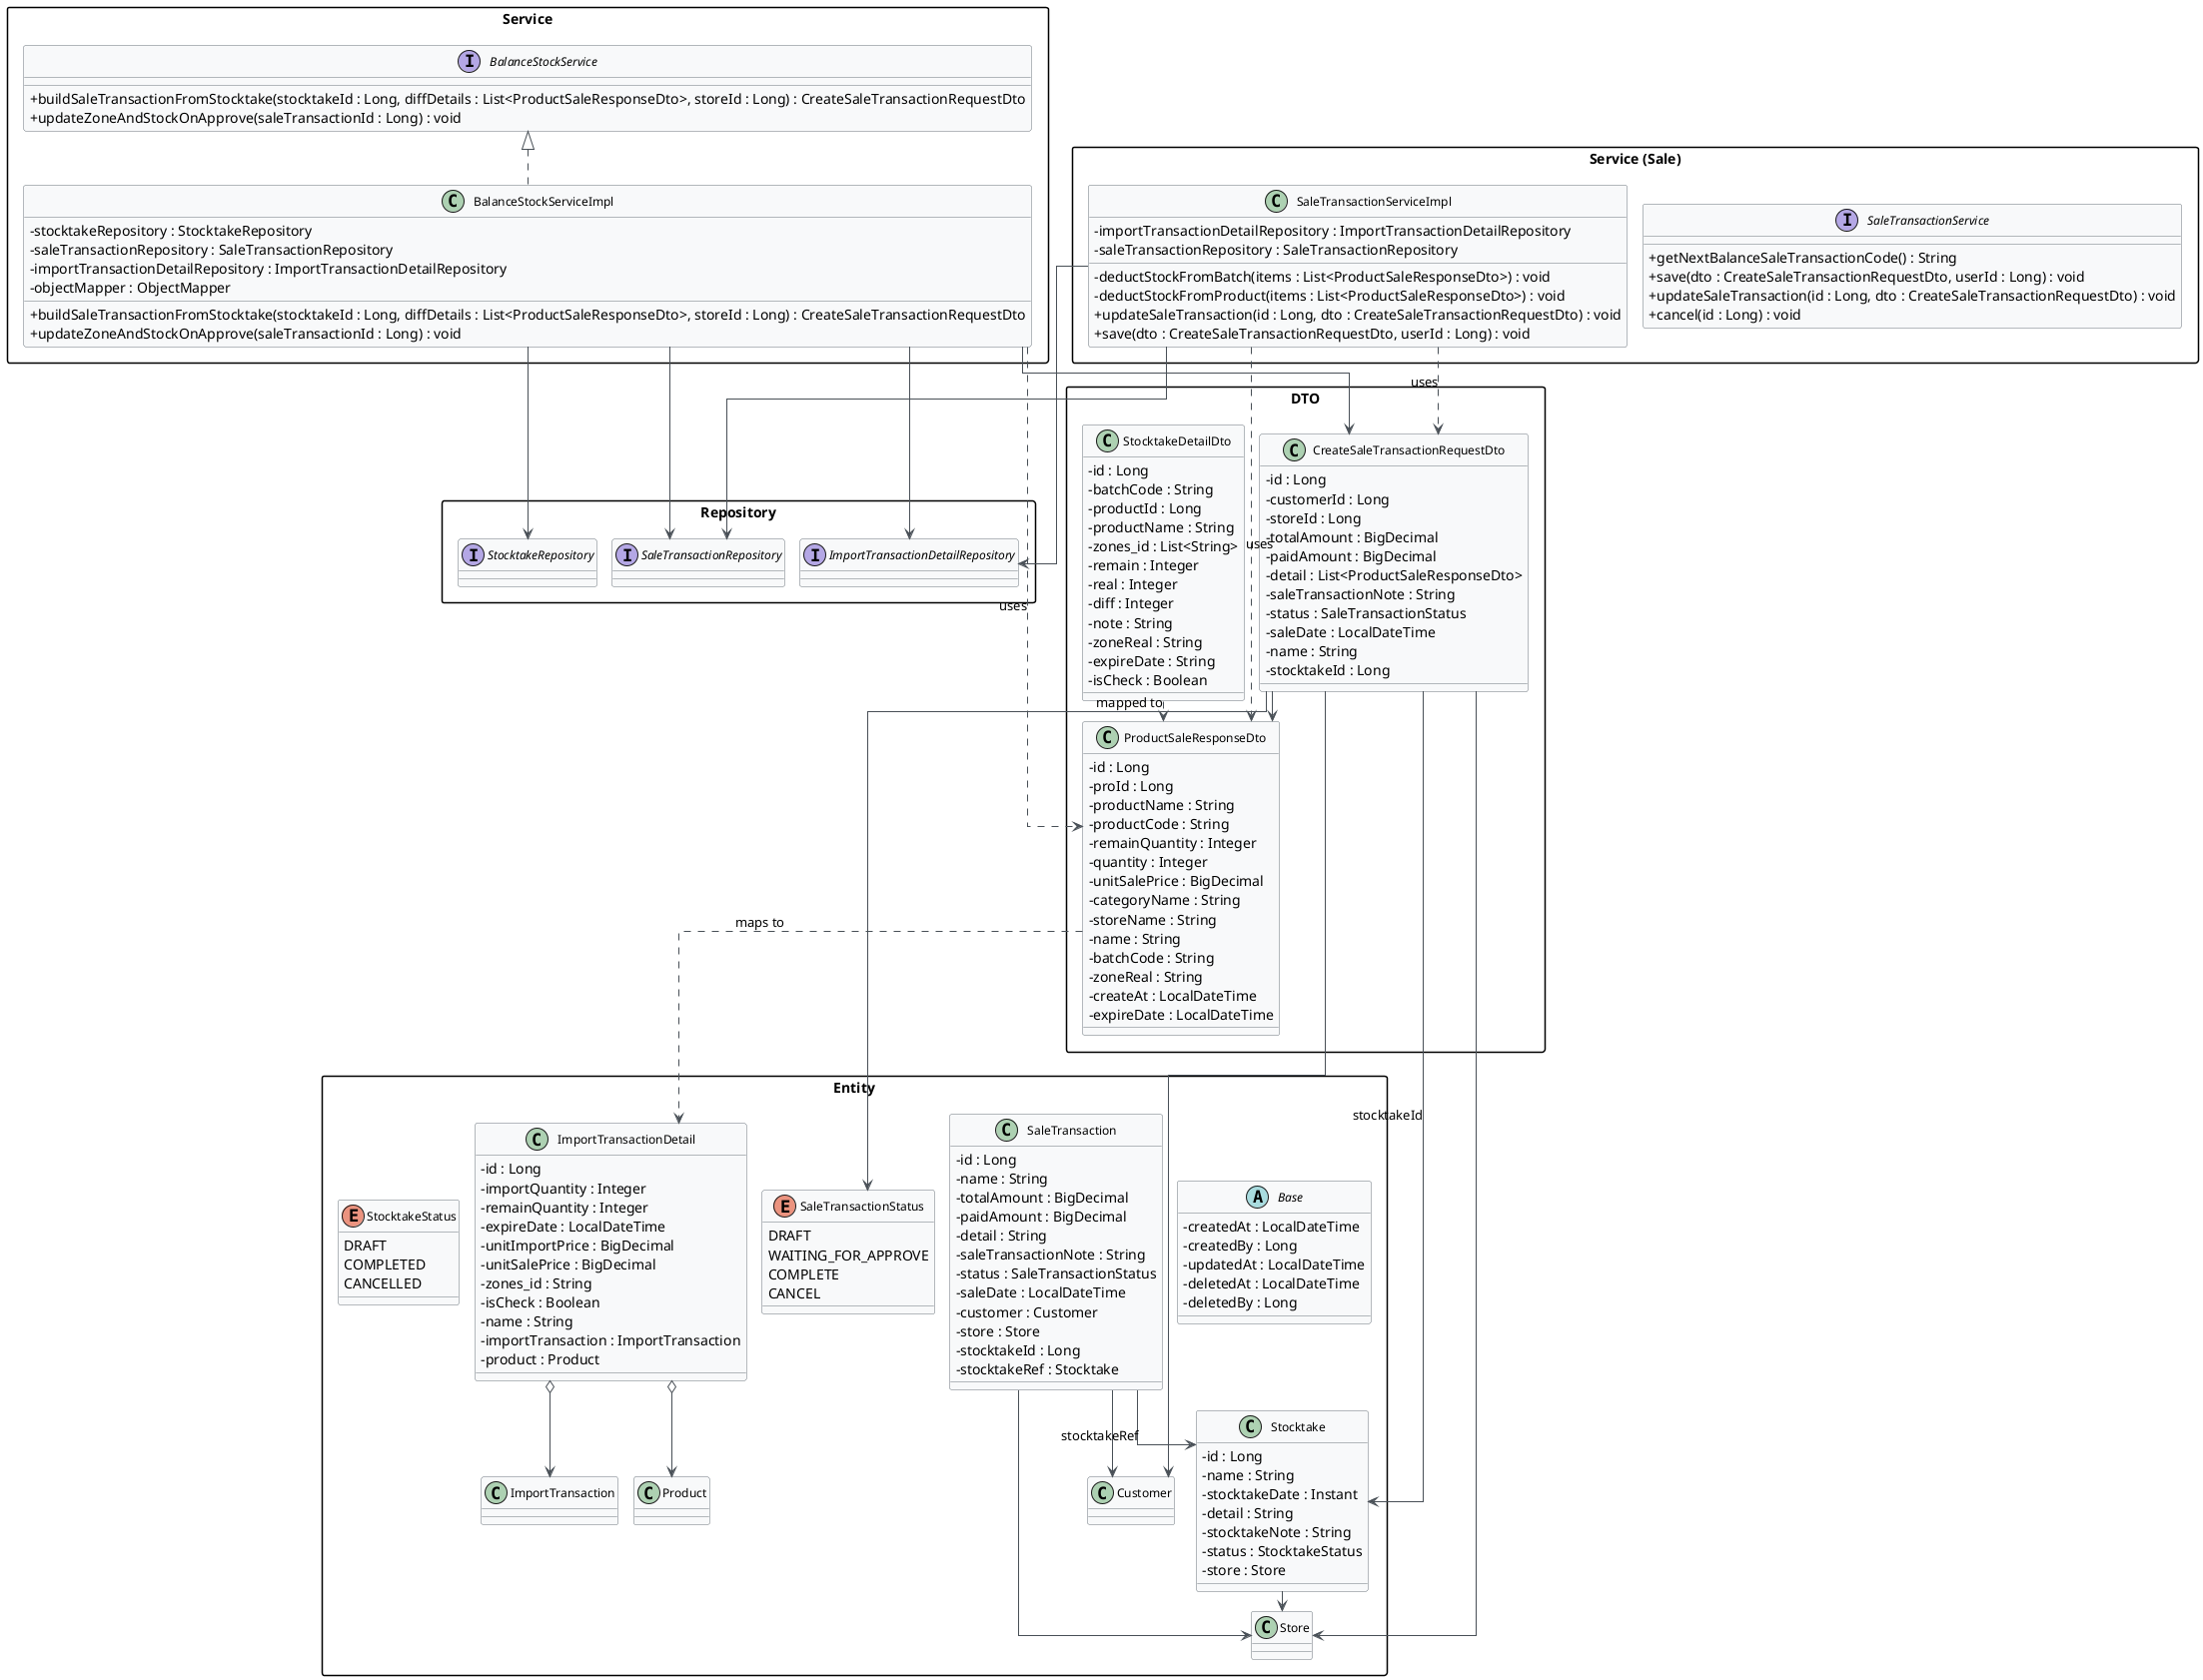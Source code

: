 @startuml BalanceStock_Class_Diagram

' ===== GLOBAL STYLE =====
skinparam backgroundColor white
skinparam linetype ortho
skinparam classAttributeIconSize 0
skinparam classFontSize 12
skinparam classFontName Arial
skinparam classBackgroundColor #F8F9FA
skinparam classBorderColor #6C757D
skinparam arrowColor #495057
skinparam packageStyle rectangle
skinparam ranksep 20
skinparam nodesep 15
top to bottom direction

' ===== SERVICE =====
package "Service" {
	interface BalanceStockService {
		+ buildSaleTransactionFromStocktake(stocktakeId : Long, diffDetails : List<ProductSaleResponseDto>, storeId : Long) : CreateSaleTransactionRequestDto
		+ updateZoneAndStockOnApprove(saleTransactionId : Long) : void
	}

	class BalanceStockServiceImpl {
		- stocktakeRepository : StocktakeRepository
		- saleTransactionRepository : SaleTransactionRepository
		- importTransactionDetailRepository : ImportTransactionDetailRepository
		- objectMapper : ObjectMapper
		+ buildSaleTransactionFromStocktake(stocktakeId : Long, diffDetails : List<ProductSaleResponseDto>, storeId : Long) : CreateSaleTransactionRequestDto
		+ updateZoneAndStockOnApprove(saleTransactionId : Long) : void
	}

	BalanceStockService <|.. BalanceStockServiceImpl
}

' ===== RELATED SERVICE (reuse deduct + complete flow) =====
package "Service (Sale)" {
	interface SaleTransactionService {
		+ getNextBalanceSaleTransactionCode() : String
		+ save(dto : CreateSaleTransactionRequestDto, userId : Long) : void
		+ updateSaleTransaction(id : Long, dto : CreateSaleTransactionRequestDto) : void
		+ cancel(id : Long) : void
	}

	class SaleTransactionServiceImpl {
		- importTransactionDetailRepository : ImportTransactionDetailRepository
		- saleTransactionRepository : SaleTransactionRepository
		- deductStockFromBatch(items : List<ProductSaleResponseDto>) : void
		- deductStockFromProduct(items : List<ProductSaleResponseDto>) : void
		+ updateSaleTransaction(id : Long, dto : CreateSaleTransactionRequestDto) : void
		+ save(dto : CreateSaleTransactionRequestDto, userId : Long) : void
	}
}

' ===== DTO =====
package "DTO" {
	class CreateSaleTransactionRequestDto {
		- id : Long
		- customerId : Long
		- storeId : Long
		- totalAmount : BigDecimal
		- paidAmount : BigDecimal
		- detail : List<ProductSaleResponseDto>
		- saleTransactionNote : String
		- status : SaleTransactionStatus
		- saleDate : LocalDateTime
		- name : String
		- stocktakeId : Long
	}

	class ProductSaleResponseDto {
		- id : Long
		- proId : Long
		- productName : String
		- productCode : String
		- remainQuantity : Integer
		- quantity : Integer
		- unitSalePrice : BigDecimal
		- categoryName : String
		- storeName : String
		- name : String
		- batchCode : String
		- zoneReal : String
		- createAt : LocalDateTime
		- expireDate : LocalDateTime
	}

	class StocktakeDetailDto {
		- id : Long
		- batchCode : String
		- productId : Long
		- productName : String
		- zones_id : List<String>
		- remain : Integer
		- real : Integer
		- diff : Integer
		- note : String
		- zoneReal : String
		- expireDate : String
		- isCheck : Boolean
	}
}

' ===== ENTITY =====
package "Entity" {
	abstract class Base {
		- createdAt : LocalDateTime
		- createdBy : Long
		- updatedAt : LocalDateTime
		- deletedAt : LocalDateTime
		- deletedBy : Long
	}

	class SaleTransaction {
		- id : Long
		- name : String
		- totalAmount : BigDecimal
		- paidAmount : BigDecimal
		- detail : String
		- saleTransactionNote : String
		- status : SaleTransactionStatus
		- saleDate : LocalDateTime
		- customer : Customer
		- store : Store
		- stocktakeId : Long
		- stocktakeRef : Stocktake
	}

	enum SaleTransactionStatus {
		DRAFT
		WAITING_FOR_APPROVE
		COMPLETE
		CANCEL
	}

	class ImportTransactionDetail {
		- id : Long
		- importQuantity : Integer
		- remainQuantity : Integer
		- expireDate : LocalDateTime
		- unitImportPrice : BigDecimal
		- unitSalePrice : BigDecimal
		- zones_id : String
		- isCheck : Boolean
		- name : String
		- importTransaction : ImportTransaction
		- product : Product
	}

	class Stocktake {
		- id : Long
		- name : String
		- stocktakeDate : Instant
		- detail : String
		- stocktakeNote : String
		- status : StocktakeStatus
		- store : Store
	}

	enum StocktakeStatus {
		DRAFT
		COMPLETED
		CANCELLED
	}

	class Product
	class Store
	class Customer
	class ImportTransaction
}

' ===== REPOSITORY =====
package "Repository" {
	interface SaleTransactionRepository
	interface StocktakeRepository
	interface ImportTransactionDetailRepository
}

' ===== RELATIONSHIPS =====
BalanceStockServiceImpl --> StocktakeRepository
BalanceStockServiceImpl --> SaleTransactionRepository
BalanceStockServiceImpl --> ImportTransactionDetailRepository
BalanceStockServiceImpl --> CreateSaleTransactionRequestDto
BalanceStockServiceImpl ..> ProductSaleResponseDto : «uses»

SaleTransactionServiceImpl --> SaleTransactionRepository
SaleTransactionServiceImpl --> ImportTransactionDetailRepository
SaleTransactionServiceImpl ..> ProductSaleResponseDto : «uses»
SaleTransactionServiceImpl ..> CreateSaleTransactionRequestDto : «uses»

CreateSaleTransactionRequestDto --> SaleTransactionStatus
CreateSaleTransactionRequestDto --> ProductSaleResponseDto
CreateSaleTransactionRequestDto --> Store
CreateSaleTransactionRequestDto --> Customer
CreateSaleTransactionRequestDto --> Stocktake : stocktakeId

SaleTransaction --> Store
SaleTransaction --> Customer
SaleTransaction --> Stocktake : stocktakeRef

ProductSaleResponseDto ..> ImportTransactionDetail : «maps to»
StocktakeDetailDto ..> ProductSaleResponseDto : «mapped to»

ImportTransactionDetail o--> Product
ImportTransactionDetail o--> ImportTransaction

Stocktake --> Store

@enduml 